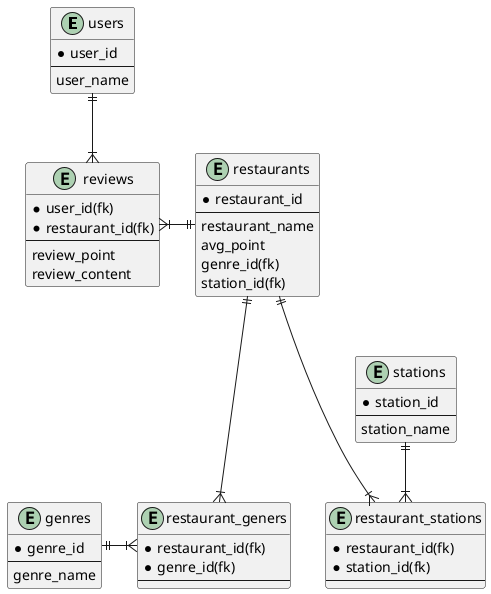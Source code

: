 @startuml

entity users {
  * user_id
  --
  user_name
}

entity genres {
  * genre_id
  --
  genre_name
}

entity stations {
  * station_id
  --
  station_name
}

entity restaurants {
  * restaurant_id
  --
  restaurant_name
  avg_point
  genre_id(fk)
  station_id(fk)
}

entity restaurant_geners {
  * restaurant_id(fk)
  * genre_id(fk)
  --
}

entity restaurant_stations {
  * restaurant_id(fk)
  * station_id(fk)
  --
}

entity reviews {
  * user_id(fk)
  * restaurant_id(fk)
  --
  review_point
  review_content
}

genres ||-r--|{ restaurant_geners
stations ||--|{ restaurant_stations
restaurants ||-d--|{ restaurant_geners
restaurants ||-d--|{ restaurant_stations

users ||--|{ reviews
restaurants ||-l--|{ reviews
' items ||--|{ purchase_logs

@enduml
